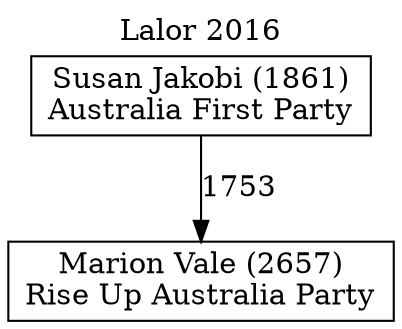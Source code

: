 // House preference flow
digraph "Marion Vale (2657)_Lalor_2016" {
	graph [label="Lalor 2016" labelloc=t mclimit=10]
	node [shape=box]
	"Marion Vale (2657)" [label="Marion Vale (2657)
Rise Up Australia Party"]
	"Susan Jakobi (1861)" [label="Susan Jakobi (1861)
Australia First Party"]
	"Susan Jakobi (1861)" -> "Marion Vale (2657)" [label=1753]
}
